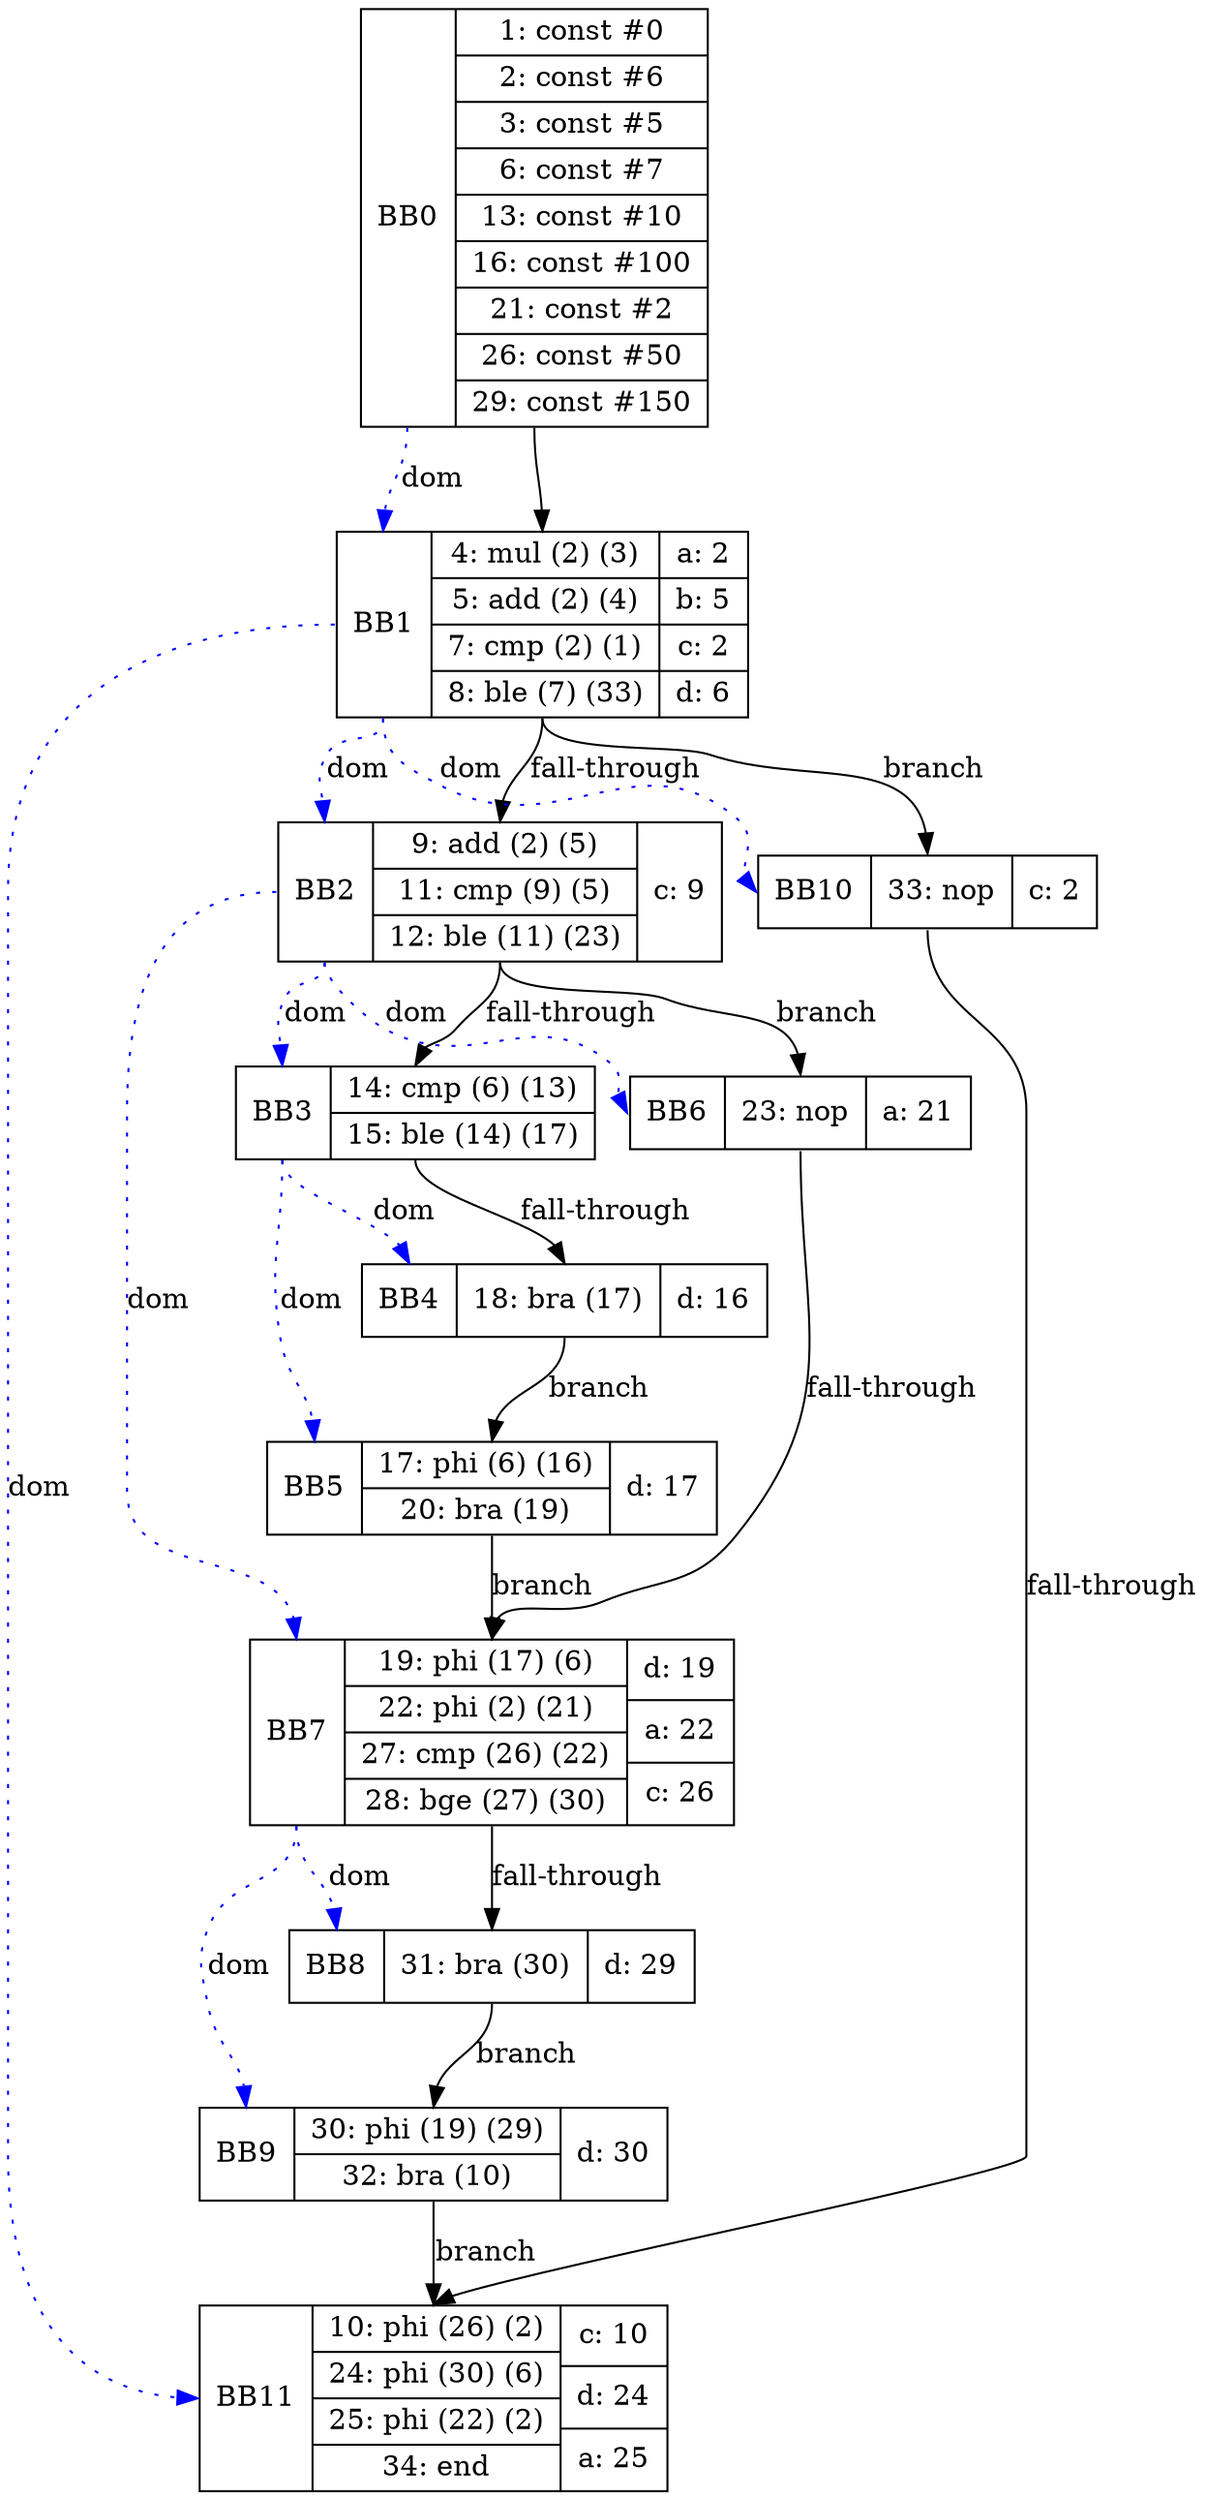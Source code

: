 digraph G {
bb0[shape=record, label="<b>BB0|{1: const #0|2: const #6|3: const #5|6: const #7|13: const #10|16: const #100|21: const #2|26: const #50|29: const #150}"];
bb1[shape=record, label="<b>BB1|{4: mul (2) (3)|5: add (2) (4)|7: cmp (2) (1)|8: ble (7) (33)} | {a: 2|b: 5|c: 2|d: 6}"];
bb2[shape=record, label="<b>BB2|{9: add (2) (5)|11: cmp (9) (5)|12: ble (11) (23)} | {c: 9}"];
bb3[shape=record, label="<b>BB3|{14: cmp (6) (13)|15: ble (14) (17)}"];
bb4[shape=record, label="<b>BB4|{18: bra (17)} | {d: 16}"];
bb5[shape=record, label="<b>BB5|{17: phi (6) (16)|20: bra (19)} | {d: 17}"];
bb6[shape=record, label="<b>BB6|{23: nop} | {a: 21}"];
bb7[shape=record, label="<b>BB7|{19: phi (17) (6)|22: phi (2) (21)|27: cmp (26) (22)|28: bge (27) (30)} | {d: 19|a: 22|c: 26}"];
bb8[shape=record, label="<b>BB8|{31: bra (30)} | {d: 29}"];
bb9[shape=record, label="<b>BB9|{30: phi (19) (29)|32: bra (10)} | {d: 30}"];
bb10[shape=record, label="<b>BB10|{33: nop} | {c: 2}"];
bb11[shape=record, label="<b>BB11|{10: phi (26) (2)|24: phi (30) (6)|25: phi (22) (2)|34: end} | {c: 10|d: 24|a: 25}"];
bb0:s->bb1:n ;
bb1:s->bb2:n [label="fall-through"];bb1:s->bb10:n [label="branch"];
bb2:s->bb3:n [label="fall-through"];bb2:s->bb6:n [label="branch"];
bb3:s->bb4:n [label="fall-through"];
bb4:s->bb5:n [label="branch"];
bb5:s->bb7:n [label="branch"];
bb6:s->bb7:n [label="fall-through"];
bb7:s->bb8:n [label="fall-through"];
bb8:s->bb9:n [label="branch"];
bb9:s->bb11:n [label="branch"];
bb10:s->bb11:n [label="fall-through"];
bb0:b->bb1:b [color=blue, style=dotted, label="dom"];
bb1:b->bb2:b [color=blue, style=dotted, label="dom"];
bb2:b->bb3:b [color=blue, style=dotted, label="dom"];
bb3:b->bb4:b [color=blue, style=dotted, label="dom"];
bb3:b->bb5:b [color=blue, style=dotted, label="dom"];
bb2:b->bb6:b [color=blue, style=dotted, label="dom"];
bb2:b->bb7:b [color=blue, style=dotted, label="dom"];
bb7:b->bb8:b [color=blue, style=dotted, label="dom"];
bb7:b->bb9:b [color=blue, style=dotted, label="dom"];
bb1:b->bb10:b [color=blue, style=dotted, label="dom"];
bb1:b->bb11:b [color=blue, style=dotted, label="dom"];
}